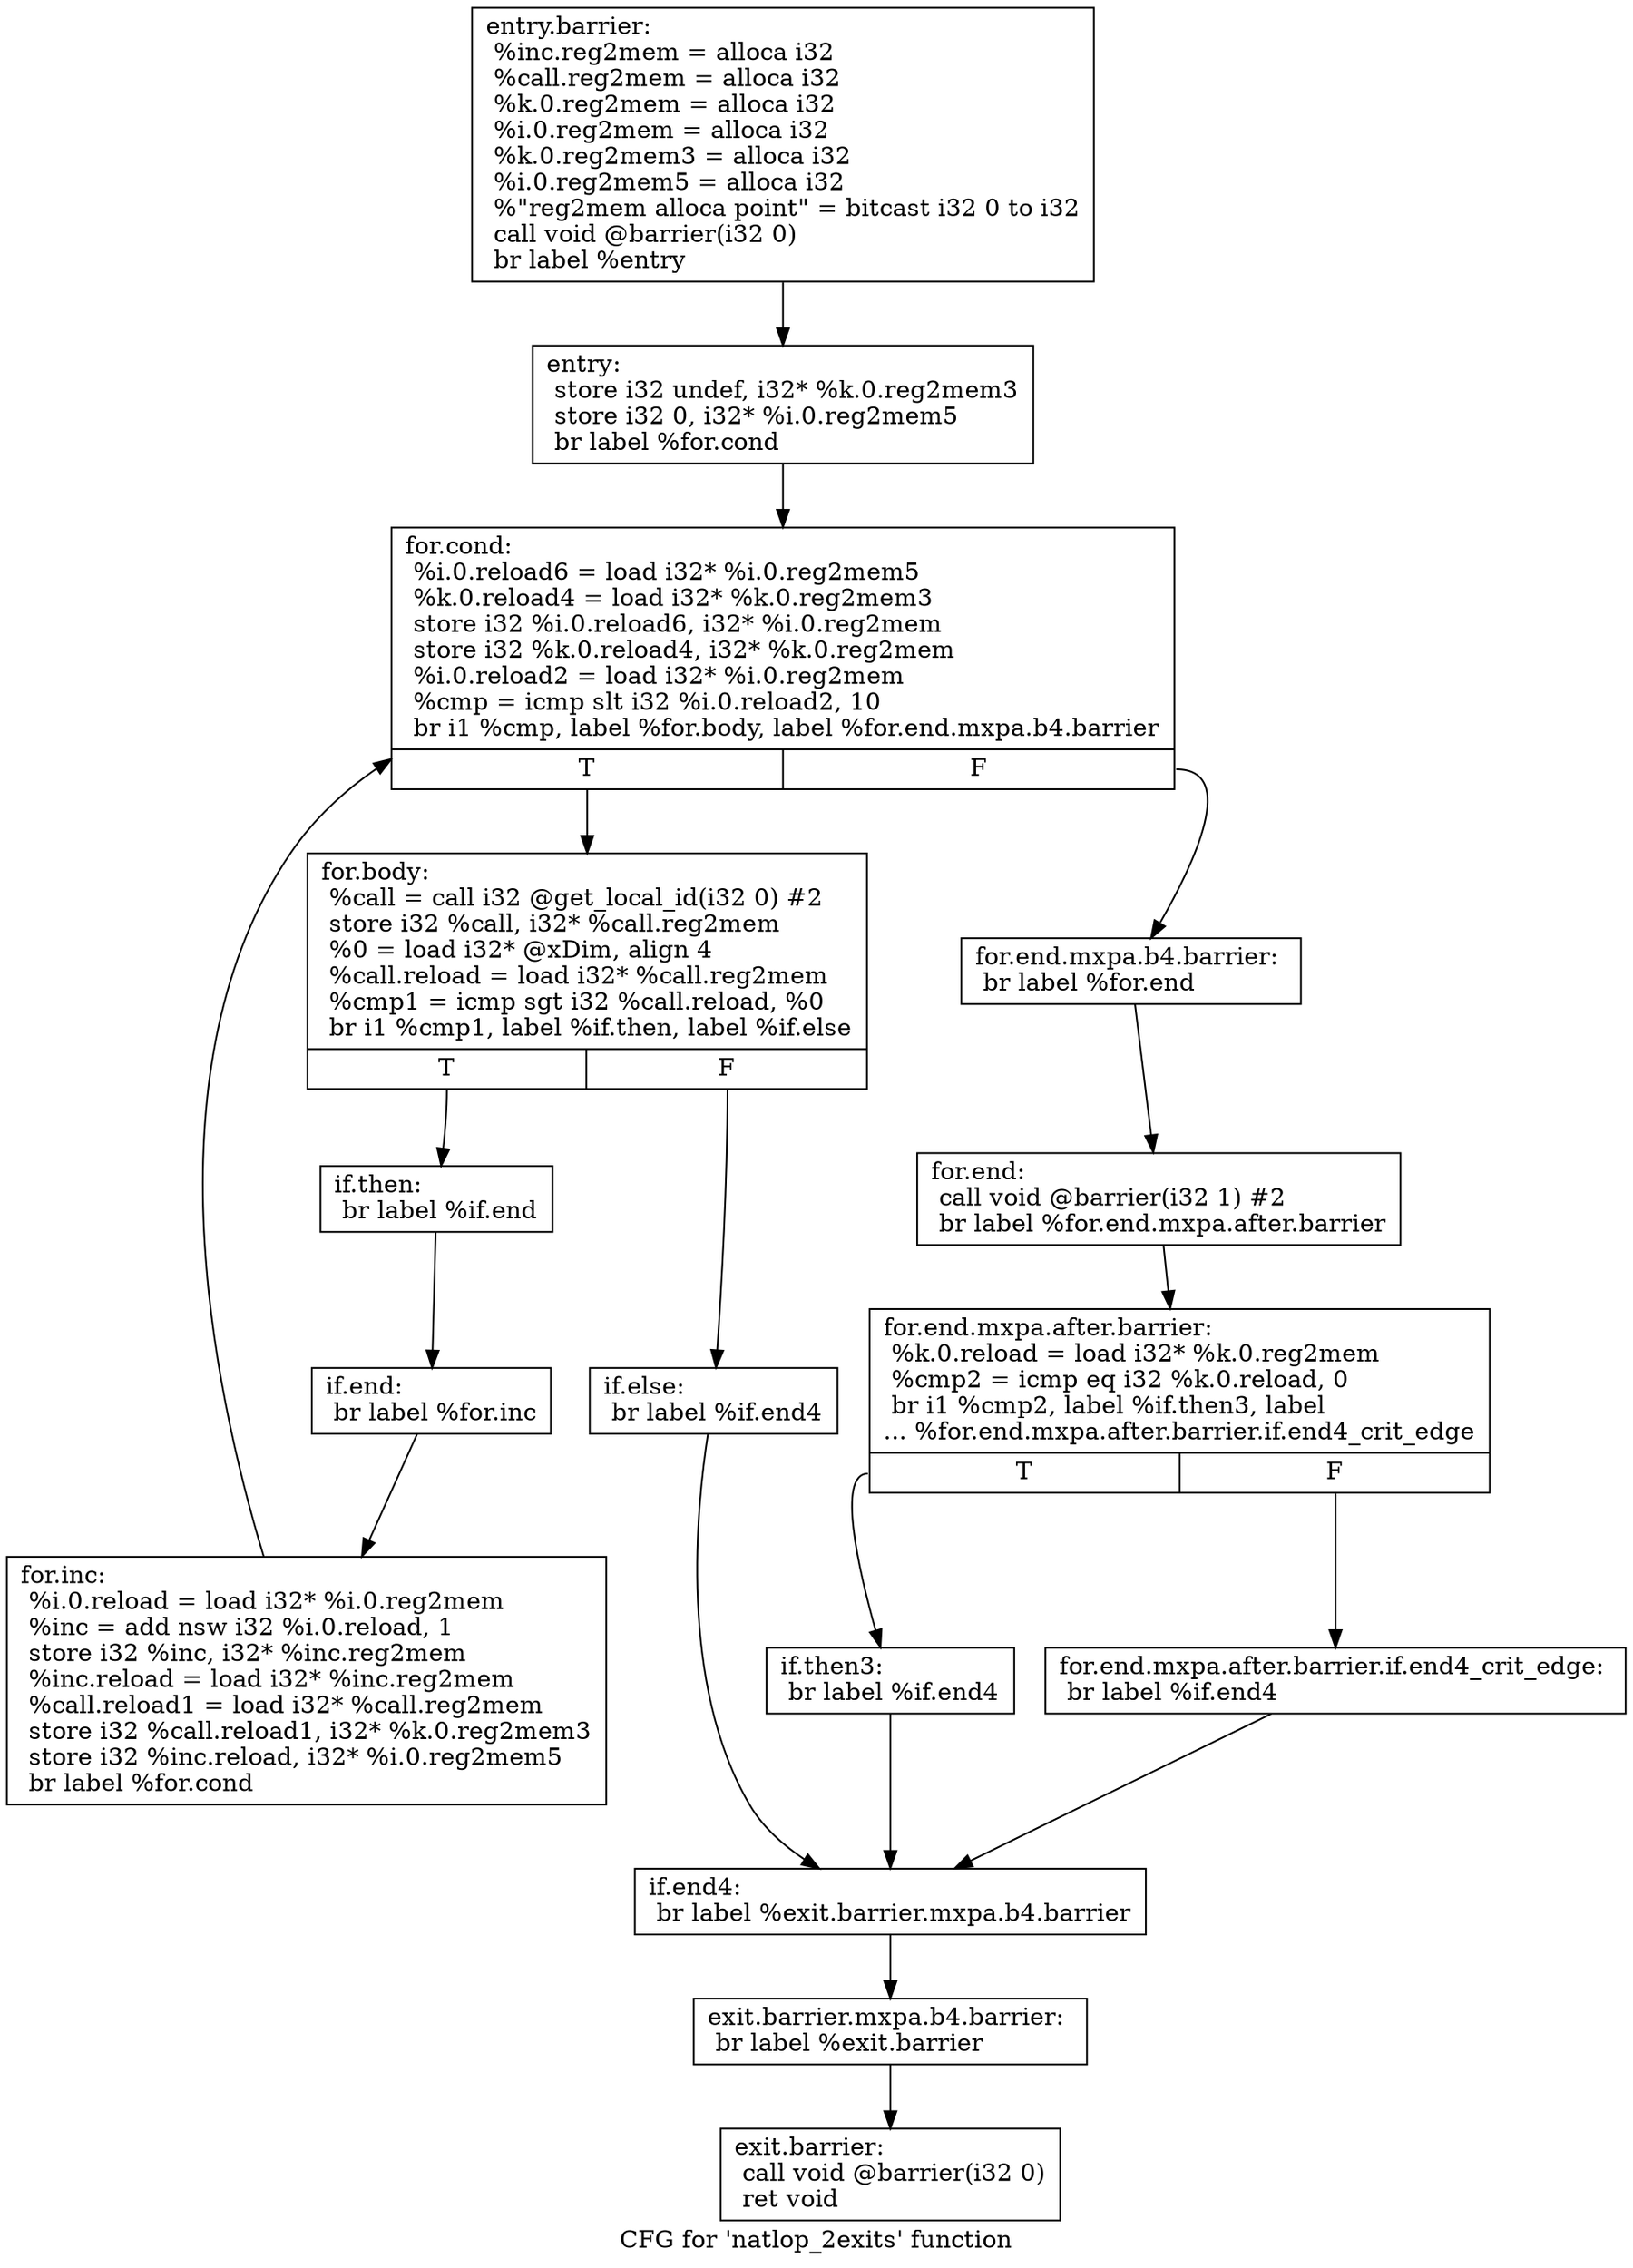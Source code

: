 digraph "CFG for 'natlop_2exits' function" {
	label="CFG for 'natlop_2exits' function";

	Node0x28ae320 [shape=record,label="{entry.barrier:\l  %inc.reg2mem = alloca i32\l  %call.reg2mem = alloca i32\l  %k.0.reg2mem = alloca i32\l  %i.0.reg2mem = alloca i32\l  %k.0.reg2mem3 = alloca i32\l  %i.0.reg2mem5 = alloca i32\l  %\"reg2mem alloca point\" = bitcast i32 0 to i32\l  call void @barrier(i32 0)\l  br label %entry\l}"];
	Node0x28ae320 -> Node0x28af460;
	Node0x28af460 [shape=record,label="{entry:                                            \l  store i32 undef, i32* %k.0.reg2mem3\l  store i32 0, i32* %i.0.reg2mem5\l  br label %for.cond\l}"];
	Node0x28af460 -> Node0x28afad0;
	Node0x28afad0 [shape=record,label="{for.cond:                                         \l  %i.0.reload6 = load i32* %i.0.reg2mem5\l  %k.0.reload4 = load i32* %k.0.reg2mem3\l  store i32 %i.0.reload6, i32* %i.0.reg2mem\l  store i32 %k.0.reload4, i32* %k.0.reg2mem\l  %i.0.reload2 = load i32* %i.0.reg2mem\l  %cmp = icmp slt i32 %i.0.reload2, 10\l  br i1 %cmp, label %for.body, label %for.end.mxpa.b4.barrier\l|{<s0>T|<s1>F}}"];
	Node0x28afad0:s0 -> Node0x28b00f0;
	Node0x28afad0:s1 -> Node0x28b01b0;
	Node0x28b00f0 [shape=record,label="{for.body:                                         \l  %call = call i32 @get_local_id(i32 0) #2\l  store i32 %call, i32* %call.reg2mem\l  %0 = load i32* @xDim, align 4\l  %call.reload = load i32* %call.reg2mem\l  %cmp1 = icmp sgt i32 %call.reload, %0\l  br i1 %cmp1, label %if.then, label %if.else\l|{<s0>T|<s1>F}}"];
	Node0x28b00f0:s0 -> Node0x28b0790;
	Node0x28b00f0:s1 -> Node0x28b08b0;
	Node0x28b0790 [shape=record,label="{if.then:                                          \l  br label %if.end\l}"];
	Node0x28b0790 -> Node0x28b0a20;
	Node0x28b08b0 [shape=record,label="{if.else:                                          \l  br label %if.end4\l}"];
	Node0x28b08b0 -> Node0x28b0b20;
	Node0x28b0a20 [shape=record,label="{if.end:                                           \l  br label %for.inc\l}"];
	Node0x28b0a20 -> Node0x28b0c20;
	Node0x28b0c20 [shape=record,label="{for.inc:                                          \l  %i.0.reload = load i32* %i.0.reg2mem\l  %inc = add nsw i32 %i.0.reload, 1\l  store i32 %inc, i32* %inc.reg2mem\l  %inc.reload = load i32* %inc.reg2mem\l  %call.reload1 = load i32* %call.reg2mem\l  store i32 %call.reload1, i32* %k.0.reg2mem3\l  store i32 %inc.reload, i32* %i.0.reg2mem5\l  br label %for.cond\l}"];
	Node0x28b0c20 -> Node0x28afad0;
	Node0x28b01b0 [shape=record,label="{for.end.mxpa.b4.barrier:                          \l  br label %for.end\l}"];
	Node0x28b01b0 -> Node0x28b0090;
	Node0x28b0090 [shape=record,label="{for.end:                                          \l  call void @barrier(i32 1) #2\l  br label %for.end.mxpa.after.barrier\l}"];
	Node0x28b0090 -> Node0x28b1590;
	Node0x28b1590 [shape=record,label="{for.end.mxpa.after.barrier:                       \l  %k.0.reload = load i32* %k.0.reg2mem\l  %cmp2 = icmp eq i32 %k.0.reload, 0\l  br i1 %cmp2, label %if.then3, label\l... %for.end.mxpa.after.barrier.if.end4_crit_edge\l|{<s0>T|<s1>F}}"];
	Node0x28b1590:s0 -> Node0x28b17c0;
	Node0x28b1590:s1 -> Node0x28b18f0;
	Node0x28b18f0 [shape=record,label="{for.end.mxpa.after.barrier.if.end4_crit_edge:     \l  br label %if.end4\l}"];
	Node0x28b18f0 -> Node0x28b0b20;
	Node0x28b17c0 [shape=record,label="{if.then3:                                         \l  br label %if.end4\l}"];
	Node0x28b17c0 -> Node0x28b0b20;
	Node0x28b0b20 [shape=record,label="{if.end4:                                          \l  br label %exit.barrier.mxpa.b4.barrier\l}"];
	Node0x28b0b20 -> Node0x28b1b80;
	Node0x28b1b80 [shape=record,label="{exit.barrier.mxpa.b4.barrier:                     \l  br label %exit.barrier\l}"];
	Node0x28b1b80 -> Node0x28b1c60;
	Node0x28b1c60 [shape=record,label="{exit.barrier:                                     \l  call void @barrier(i32 0)\l  ret void\l}"];
}

